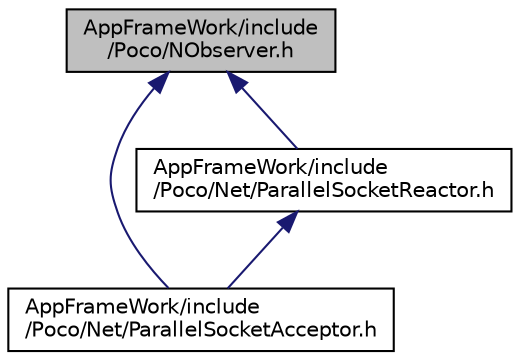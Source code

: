 digraph "AppFrameWork/include/Poco/NObserver.h"
{
 // LATEX_PDF_SIZE
  edge [fontname="Helvetica",fontsize="10",labelfontname="Helvetica",labelfontsize="10"];
  node [fontname="Helvetica",fontsize="10",shape=record];
  Node1 [label="AppFrameWork/include\l/Poco/NObserver.h",height=0.2,width=0.4,color="black", fillcolor="grey75", style="filled", fontcolor="black",tooltip=" "];
  Node1 -> Node2 [dir="back",color="midnightblue",fontsize="10",style="solid",fontname="Helvetica"];
  Node2 [label="AppFrameWork/include\l/Poco/Net/ParallelSocketAcceptor.h",height=0.2,width=0.4,color="black", fillcolor="white", style="filled",URL="$ParallelSocketAcceptor_8h.html",tooltip=" "];
  Node1 -> Node3 [dir="back",color="midnightblue",fontsize="10",style="solid",fontname="Helvetica"];
  Node3 [label="AppFrameWork/include\l/Poco/Net/ParallelSocketReactor.h",height=0.2,width=0.4,color="black", fillcolor="white", style="filled",URL="$ParallelSocketReactor_8h.html",tooltip=" "];
  Node3 -> Node2 [dir="back",color="midnightblue",fontsize="10",style="solid",fontname="Helvetica"];
}

